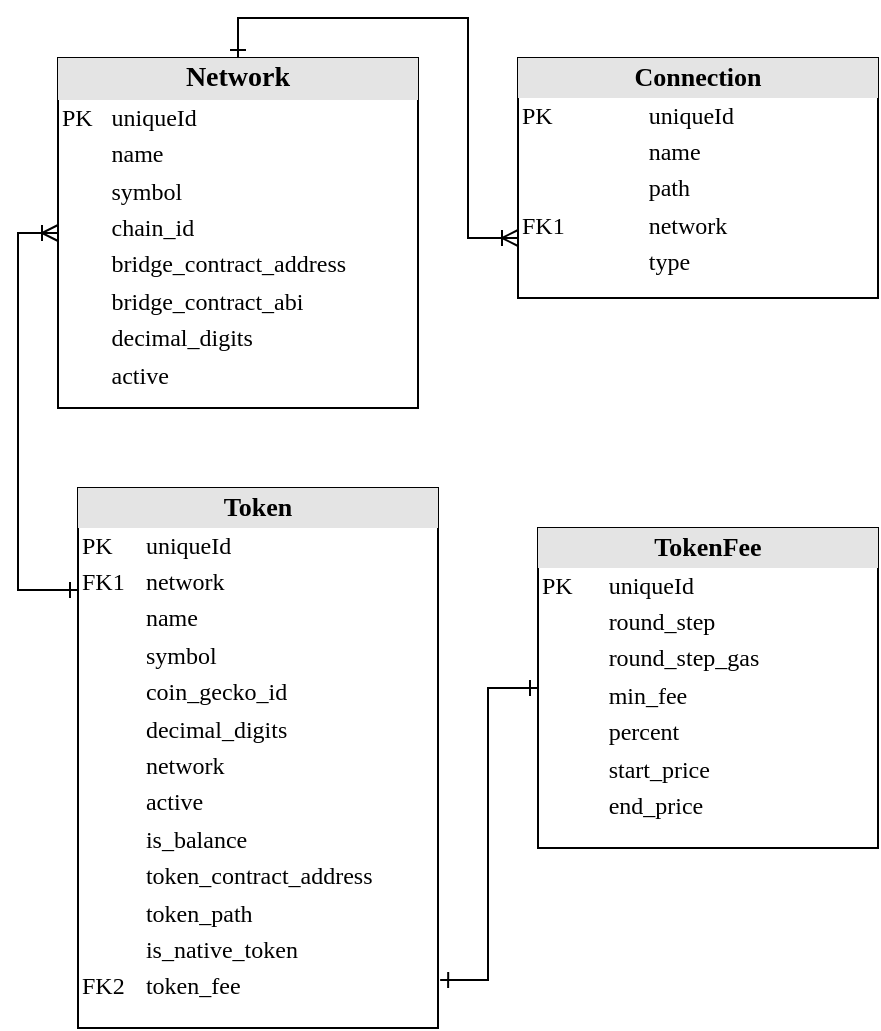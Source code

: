 <mxfile version="18.1.1" type="device"><diagram name="Page-1" id="2ca16b54-16f6-2749-3443-fa8db7711227"><mxGraphModel dx="501" dy="933" grid="1" gridSize="10" guides="1" tooltips="1" connect="1" arrows="1" fold="1" page="1" pageScale="1" pageWidth="1100" pageHeight="850" background="none" math="0" shadow="0"><root><mxCell id="0"/><mxCell id="1" parent="0"/><mxCell id="lu5e26jDV-DudhRNYEdB-4" style="edgeStyle=orthogonalEdgeStyle;rounded=0;orthogonalLoop=1;jettySize=auto;html=1;exitX=0;exitY=0.5;exitDx=0;exitDy=0;entryX=0;entryY=0.189;entryDx=0;entryDy=0;entryPerimeter=0;fontSize=13;startArrow=ERoneToMany;startFill=0;endArrow=ERone;endFill=0;" edge="1" parent="1" source="2ed32ef02a7f4228-1" target="2ed32ef02a7f4228-4"><mxGeometry relative="1" as="geometry"/></mxCell><mxCell id="2ed32ef02a7f4228-1" value="&lt;div style=&quot;box-sizing:border-box;width:100%;background:#e4e4e4;padding:2px;&quot; align=&quot;center&quot;&gt;&lt;font size=&quot;1&quot;&gt;&lt;b style=&quot;font-size: 14px;&quot;&gt;Network&lt;/b&gt;&lt;/font&gt;&lt;/div&gt;&lt;table style=&quot;width:100%;font-size:1em;&quot; cellspacing=&quot;0&quot; cellpadding=&quot;2&quot;&gt;&lt;tbody&gt;&lt;tr&gt;&lt;td&gt;PK&lt;/td&gt;&lt;td&gt;uniqueId&lt;/td&gt;&lt;/tr&gt;&lt;tr&gt;&lt;td&gt;&lt;br&gt;&lt;/td&gt;&lt;td&gt;name&lt;br&gt;&lt;/td&gt;&lt;/tr&gt;&lt;tr&gt;&lt;td&gt;&lt;br&gt;&lt;/td&gt;&lt;td&gt;symbol&lt;br&gt;&lt;/td&gt;&lt;/tr&gt;&lt;tr&gt;&lt;td&gt;&lt;br&gt;&lt;/td&gt;&lt;td&gt;chain_id&lt;br&gt;&lt;/td&gt;&lt;/tr&gt;&lt;tr&gt;&lt;td&gt;&lt;br&gt;&lt;/td&gt;&lt;td&gt;bridge_contract_address&lt;br&gt;&lt;/td&gt;&lt;/tr&gt;&lt;tr&gt;&lt;td&gt;&lt;br&gt;&lt;/td&gt;&lt;td&gt;bridge_contract_abi&lt;br&gt;&lt;/td&gt;&lt;/tr&gt;&lt;tr&gt;&lt;td&gt;&lt;br&gt;&lt;/td&gt;&lt;td&gt;decimal_digits&lt;br&gt;&lt;/td&gt;&lt;/tr&gt;&lt;tr&gt;&lt;td&gt;&lt;br&gt;&lt;/td&gt;&lt;td&gt;active&lt;br&gt;&lt;/td&gt;&lt;/tr&gt;&lt;/tbody&gt;&lt;/table&gt;" style="verticalAlign=top;align=left;overflow=fill;html=1;rounded=0;shadow=0;comic=0;labelBackgroundColor=none;strokeWidth=1;fontFamily=Verdana;fontSize=12" parent="1" vertex="1"><mxGeometry x="210" y="80" width="180" height="175" as="geometry"/></mxCell><mxCell id="lu5e26jDV-DudhRNYEdB-2" style="edgeStyle=orthogonalEdgeStyle;rounded=0;orthogonalLoop=1;jettySize=auto;html=1;entryX=1.006;entryY=0.911;entryDx=0;entryDy=0;entryPerimeter=0;fontSize=13;startArrow=ERone;startFill=0;endArrow=ERone;endFill=0;" edge="1" parent="1" source="2ed32ef02a7f4228-3" target="2ed32ef02a7f4228-4"><mxGeometry relative="1" as="geometry"/></mxCell><mxCell id="2ed32ef02a7f4228-3" value="&lt;div style=&quot;box-sizing: border-box; width: 100%; background: rgb(228, 228, 228) none repeat scroll 0% 0%; padding: 2px; font-size: 13px;&quot; align=&quot;center&quot;&gt;&lt;b&gt;TokenFee&lt;/b&gt;&lt;/div&gt;&lt;table style=&quot;width: 100% ; font-size: 1em&quot; cellspacing=&quot;0&quot; cellpadding=&quot;2&quot;&gt;&lt;tbody&gt;&lt;tr&gt;&lt;td&gt;PK&lt;/td&gt;&lt;td&gt;uniqueId&lt;/td&gt;&lt;/tr&gt;&lt;tr&gt;&lt;td&gt;&lt;br&gt;&lt;/td&gt;&lt;td&gt;round_step&lt;br&gt;&lt;/td&gt;&lt;/tr&gt;&lt;tr&gt;&lt;td&gt;&lt;br&gt;&lt;/td&gt;&lt;td&gt;round_step_gas&lt;br&gt;&lt;/td&gt;&lt;/tr&gt;&lt;tr&gt;&lt;td&gt;&lt;br&gt;&lt;/td&gt;&lt;td&gt;min_fee&lt;br&gt;&lt;/td&gt;&lt;/tr&gt;&lt;tr&gt;&lt;td&gt;&lt;br&gt;&lt;/td&gt;&lt;td&gt;percent&lt;br&gt;&lt;/td&gt;&lt;/tr&gt;&lt;tr&gt;&lt;td&gt;&lt;br&gt;&lt;/td&gt;&lt;td&gt;start_price&lt;br&gt;&lt;/td&gt;&lt;/tr&gt;&lt;tr&gt;&lt;td&gt;&lt;br&gt;&lt;/td&gt;&lt;td&gt;end_price&lt;br&gt;&lt;/td&gt;&lt;/tr&gt;&lt;/tbody&gt;&lt;/table&gt;" style="verticalAlign=top;align=left;overflow=fill;html=1;rounded=0;shadow=0;comic=0;labelBackgroundColor=none;strokeWidth=1;fontFamily=Verdana;fontSize=12" parent="1" vertex="1"><mxGeometry x="450" y="315" width="170" height="160" as="geometry"/></mxCell><mxCell id="2ed32ef02a7f4228-4" value="&lt;div style=&quot;box-sizing: border-box; width: 100%; background: rgb(228, 228, 228) none repeat scroll 0% 0%; padding: 2px; font-size: 13px;&quot; align=&quot;center&quot;&gt;&lt;b&gt;Token&lt;/b&gt;&lt;/div&gt;&lt;table style=&quot;width: 100% ; font-size: 1em&quot; cellspacing=&quot;0&quot; cellpadding=&quot;2&quot;&gt;&lt;tbody&gt;&lt;tr&gt;&lt;td&gt;PK&lt;/td&gt;&lt;td&gt;uniqueId&lt;/td&gt;&lt;/tr&gt;&lt;tr&gt;&lt;td&gt;FK1&lt;/td&gt;&lt;td&gt;network&lt;br&gt;&lt;/td&gt;&lt;/tr&gt;&lt;tr&gt;&lt;td&gt;&lt;br&gt;&lt;/td&gt;&lt;td&gt;name&lt;/td&gt;&lt;/tr&gt;&lt;tr&gt;&lt;td&gt;&lt;br&gt;&lt;/td&gt;&lt;td&gt;symbol&lt;br&gt;&lt;/td&gt;&lt;/tr&gt;&lt;tr&gt;&lt;td&gt;&lt;br&gt;&lt;/td&gt;&lt;td&gt;coin_gecko_id&lt;br&gt;&lt;/td&gt;&lt;/tr&gt;&lt;tr&gt;&lt;td&gt;&lt;br&gt;&lt;/td&gt;&lt;td&gt;decimal_digits&lt;br&gt;&lt;/td&gt;&lt;/tr&gt;&lt;tr&gt;&lt;td&gt;&lt;br&gt;&lt;/td&gt;&lt;td&gt;network&lt;br&gt;&lt;/td&gt;&lt;/tr&gt;&lt;tr&gt;&lt;td&gt;&lt;br&gt;&lt;/td&gt;&lt;td&gt;active&lt;br&gt;&lt;/td&gt;&lt;/tr&gt;&lt;tr&gt;&lt;td&gt;&lt;br&gt;&lt;/td&gt;&lt;td&gt;is_balance&lt;br&gt;&lt;/td&gt;&lt;/tr&gt;&lt;tr&gt;&lt;td&gt;&lt;br&gt;&lt;/td&gt;&lt;td&gt;token_contract_address&lt;br&gt;&lt;/td&gt;&lt;/tr&gt;&lt;tr&gt;&lt;td&gt;&lt;br&gt;&lt;/td&gt;&lt;td&gt;token_path&lt;br&gt;&lt;/td&gt;&lt;/tr&gt;&lt;tr&gt;&lt;td&gt;&lt;br&gt;&lt;/td&gt;&lt;td&gt;is_native_token&lt;br&gt;&lt;/td&gt;&lt;/tr&gt;&lt;tr&gt;&lt;td&gt;FK2&lt;br&gt;&lt;/td&gt;&lt;td&gt;token_fee&lt;br&gt;&lt;/td&gt;&lt;/tr&gt;&lt;/tbody&gt;&lt;/table&gt;" style="verticalAlign=top;align=left;overflow=fill;html=1;rounded=0;shadow=0;comic=0;labelBackgroundColor=none;strokeWidth=1;fontFamily=Verdana;fontSize=12" parent="1" vertex="1"><mxGeometry x="220" y="295" width="180" height="270" as="geometry"/></mxCell><mxCell id="lu5e26jDV-DudhRNYEdB-1" style="edgeStyle=orthogonalEdgeStyle;rounded=0;orthogonalLoop=1;jettySize=auto;html=1;exitX=0;exitY=0.75;exitDx=0;exitDy=0;entryX=0.5;entryY=0;entryDx=0;entryDy=0;fontSize=13;startArrow=ERoneToMany;startFill=0;endArrow=ERone;endFill=0;" edge="1" parent="1" source="2ed32ef02a7f4228-5" target="2ed32ef02a7f4228-1"><mxGeometry relative="1" as="geometry"/></mxCell><mxCell id="2ed32ef02a7f4228-5" value="&lt;div style=&quot;box-sizing: border-box; width: 100%; background: rgb(228, 228, 228) none repeat scroll 0% 0%; padding: 2px; font-size: 13px;&quot; align=&quot;center&quot;&gt;&lt;b&gt;Connection&lt;/b&gt;&lt;br&gt;&lt;/div&gt;&lt;table style=&quot;width:100%;font-size:1em;&quot; cellspacing=&quot;0&quot; cellpadding=&quot;2&quot;&gt;&lt;tbody&gt;&lt;tr&gt;&lt;td&gt;PK&lt;/td&gt;&lt;td&gt;uniqueId&lt;/td&gt;&lt;/tr&gt;&lt;tr&gt;&lt;td&gt;&lt;br&gt;&lt;/td&gt;&lt;td&gt;name&lt;/td&gt;&lt;/tr&gt;&lt;tr&gt;&lt;td&gt;&lt;br&gt;&lt;/td&gt;&lt;td&gt;path&lt;br&gt;&lt;/td&gt;&lt;/tr&gt;&lt;tr&gt;&lt;td&gt;FK1&lt;/td&gt;&lt;td&gt;network&lt;br&gt;&lt;/td&gt;&lt;/tr&gt;&lt;tr&gt;&lt;td&gt;&lt;br&gt;&lt;/td&gt;&lt;td&gt;type&lt;br&gt;&lt;/td&gt;&lt;/tr&gt;&lt;/tbody&gt;&lt;/table&gt;" style="verticalAlign=top;align=left;overflow=fill;html=1;rounded=0;shadow=0;comic=0;labelBackgroundColor=none;strokeWidth=1;fontFamily=Verdana;fontSize=12" parent="1" vertex="1"><mxGeometry x="440" y="80" width="180" height="120" as="geometry"/></mxCell></root></mxGraphModel></diagram></mxfile>